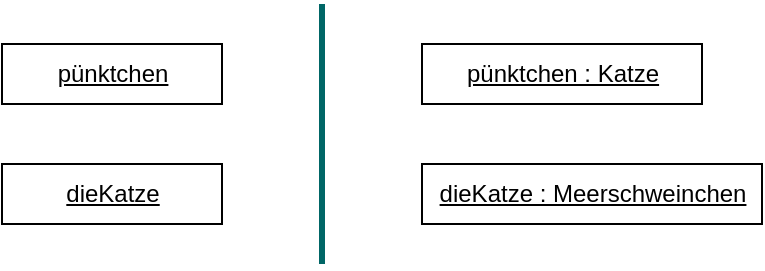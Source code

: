 <mxfile version="22.1.1" type="device">
  <diagram name="Seite-1" id="QlTR5V2EmfCpZYi8ZqLV">
    <mxGraphModel dx="710" dy="377" grid="1" gridSize="10" guides="1" tooltips="1" connect="1" arrows="1" fold="1" page="1" pageScale="1" pageWidth="827" pageHeight="1169" math="0" shadow="0">
      <root>
        <mxCell id="0" />
        <mxCell id="1" parent="0" />
        <mxCell id="fE4480hJTkoFcGhiYu-_-1" value="pünktchen" style="html=1;fontStyle=4" vertex="1" parent="1">
          <mxGeometry x="40" y="40" width="110" height="30" as="geometry" />
        </mxCell>
        <mxCell id="fE4480hJTkoFcGhiYu-_-2" value="dieKatze" style="html=1;fontStyle=4" vertex="1" parent="1">
          <mxGeometry x="40" y="100" width="110" height="30" as="geometry" />
        </mxCell>
        <mxCell id="fE4480hJTkoFcGhiYu-_-3" value="pünktchen : Katze" style="html=1;fontStyle=4" vertex="1" parent="1">
          <mxGeometry x="250" y="40" width="140" height="30" as="geometry" />
        </mxCell>
        <mxCell id="fE4480hJTkoFcGhiYu-_-4" value="dieKatze : Meerschweinchen" style="html=1;fontStyle=4" vertex="1" parent="1">
          <mxGeometry x="250" y="100" width="170" height="30" as="geometry" />
        </mxCell>
        <mxCell id="fE4480hJTkoFcGhiYu-_-5" value="" style="endArrow=none;html=1;rounded=0;strokeColor=#006666;strokeWidth=3;" edge="1" parent="1">
          <mxGeometry width="50" height="50" relative="1" as="geometry">
            <mxPoint x="200" y="150" as="sourcePoint" />
            <mxPoint x="200" y="20" as="targetPoint" />
          </mxGeometry>
        </mxCell>
      </root>
    </mxGraphModel>
  </diagram>
</mxfile>
